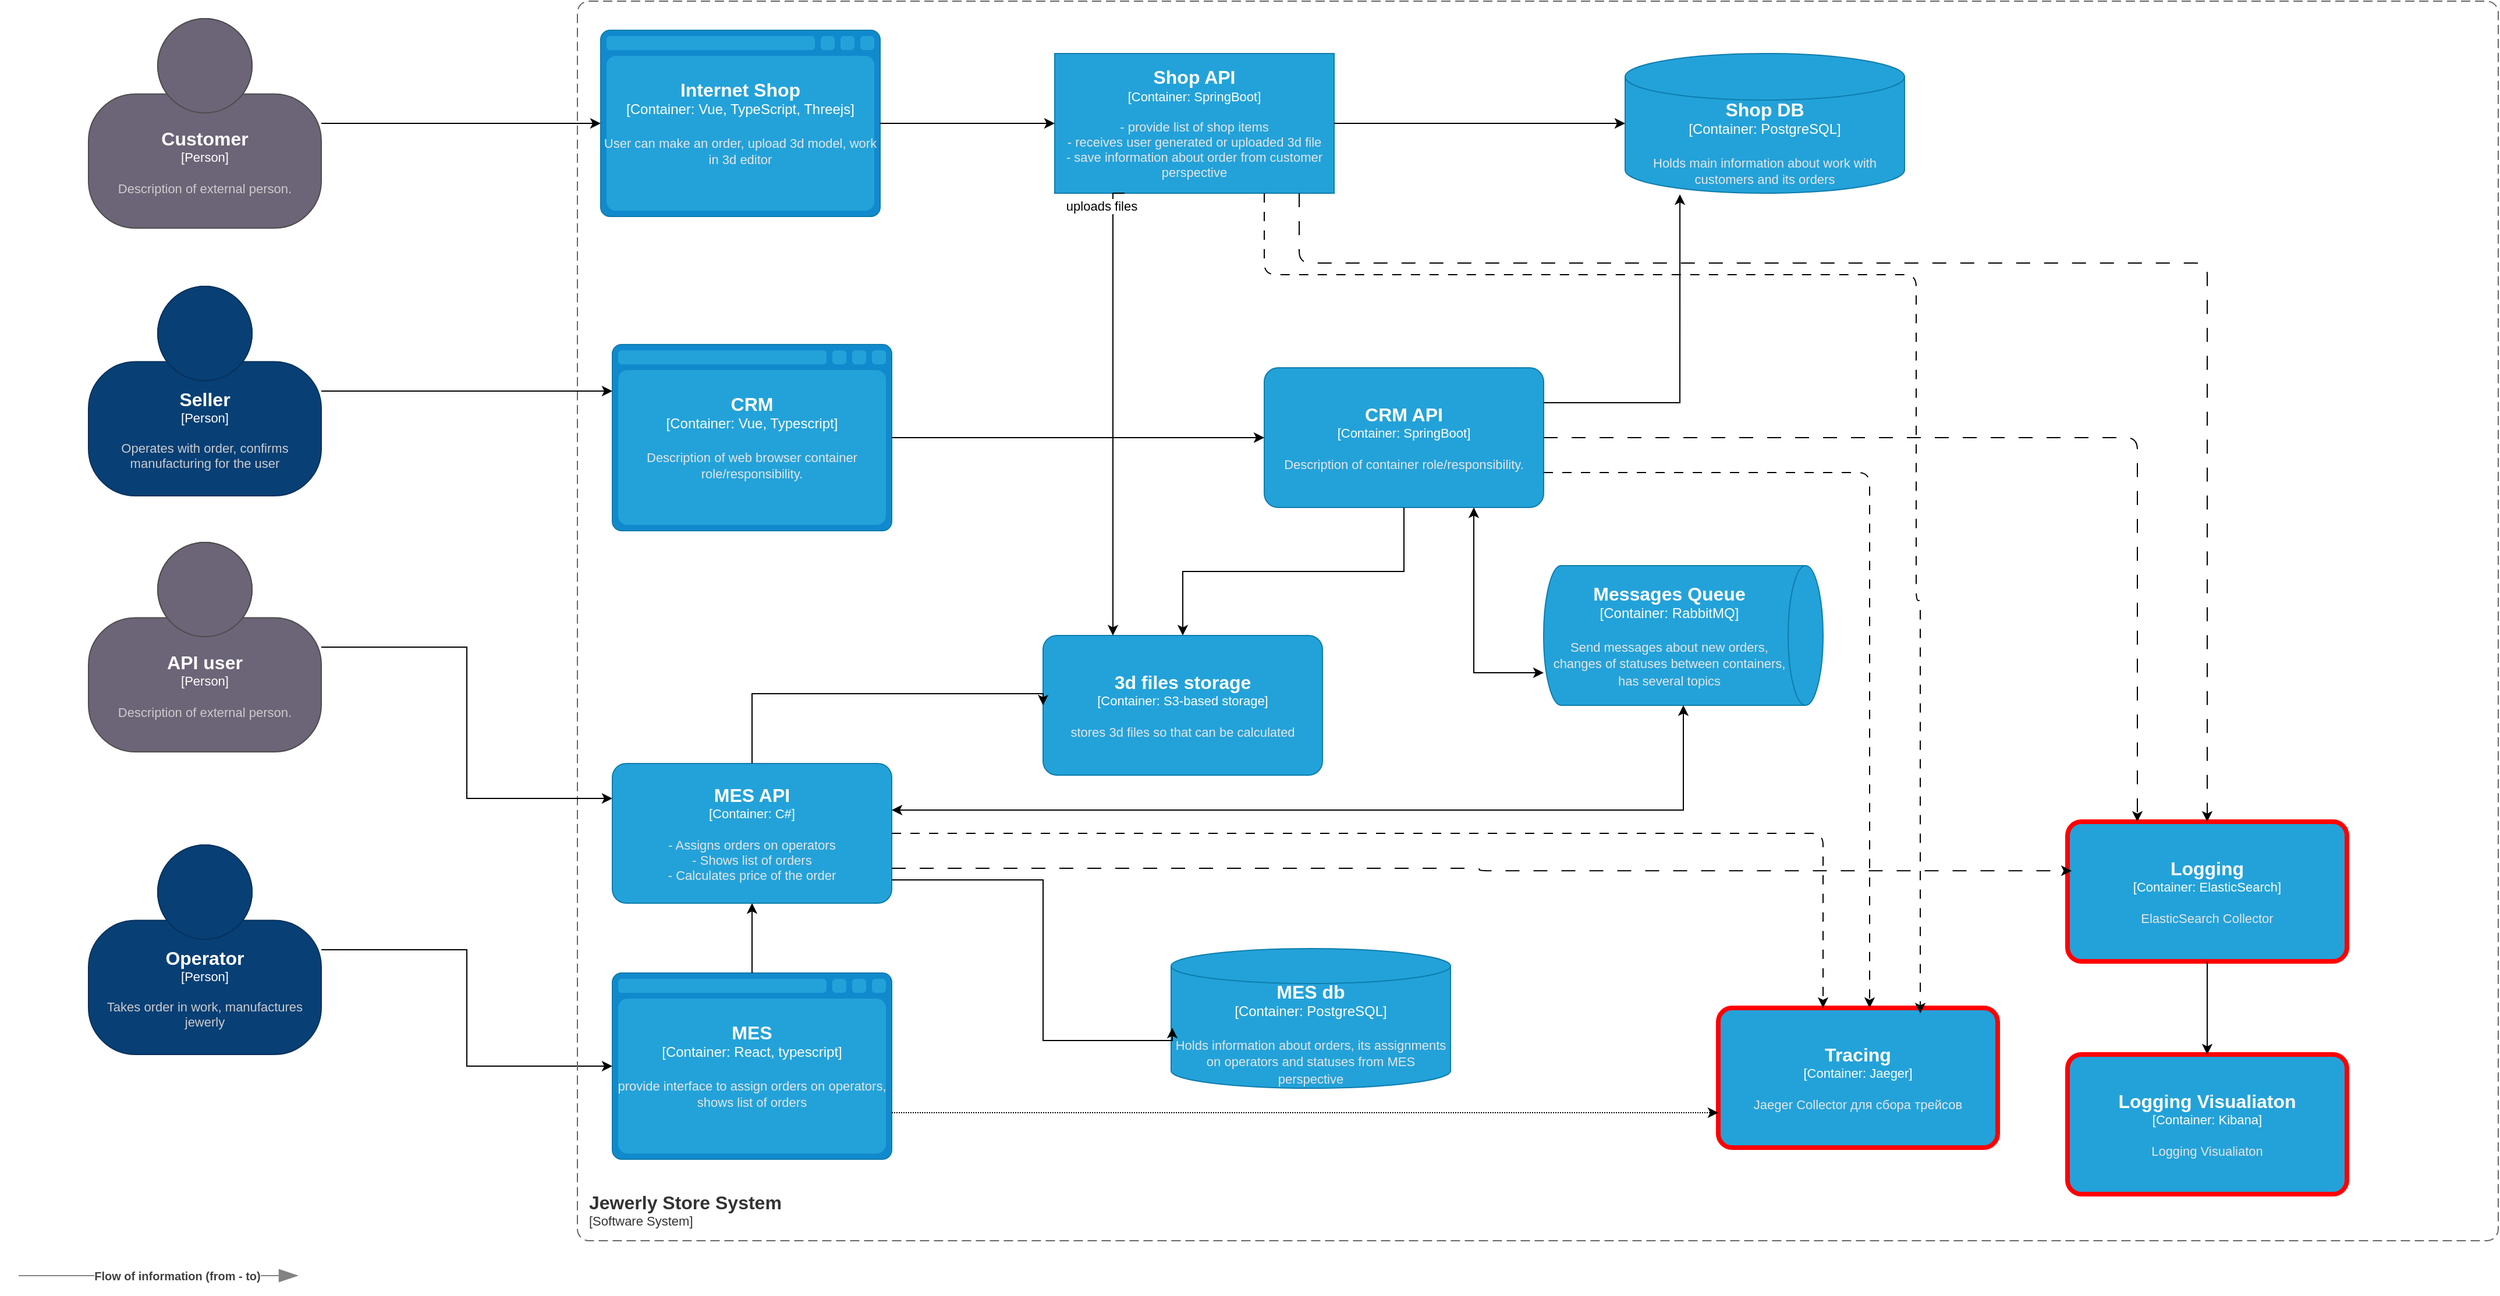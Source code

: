 <mxfile>
    <diagram name="Page-1" id="q5gKrhV2WKv8pvfnoQvh">
        <mxGraphModel dx="971" dy="833" grid="1" gridSize="10" guides="1" tooltips="1" connect="1" arrows="1" fold="1" page="1" pageScale="1" pageWidth="827" pageHeight="1169" math="0" shadow="0">
            <root>
                <mxCell id="0"/>
                <mxCell id="1" parent="0"/>
                <object placeholders="1" c4Name="MES API" c4Type="Container" c4Technology="C#" c4Description="- Assigns orders on operators&#xa;- Shows list of orders&#xa;- Calculates price of the order" label="&lt;font style=&quot;font-size: 16px&quot;&gt;&lt;b&gt;%c4Name%&lt;/b&gt;&lt;/font&gt;&lt;div&gt;[%c4Type%: %c4Technology%]&lt;/div&gt;&lt;br&gt;&lt;div&gt;&lt;font style=&quot;font-size: 11px&quot;&gt;&lt;font color=&quot;#E6E6E6&quot;&gt;%c4Description%&lt;/font&gt;&lt;/div&gt;" id="6bDfexBDMjg7O7AECw8N-1">
                    <mxCell style="rounded=1;whiteSpace=wrap;html=1;fontSize=11;labelBackgroundColor=none;fillColor=#23A2D9;fontColor=#ffffff;align=center;arcSize=10;strokeColor=#0E7DAD;metaEdit=1;resizable=0;points=[[0.25,0,0],[0.5,0,0],[0.75,0,0],[1,0.25,0],[1,0.5,0],[1,0.75,0],[0.75,1,0],[0.5,1,0],[0.25,1,0],[0,0.75,0],[0,0.5,0],[0,0.25,0]];" parent="1" vertex="1">
                        <mxGeometry x="530" y="890" width="240" height="120" as="geometry"/>
                    </mxCell>
                </object>
                <object placeholders="1" c4Name="Messages Queue" c4Type="Container" c4Technology="RabbitMQ" c4Description="Send messages about new orders, changes of statuses between containers, has several topics" label="&lt;font style=&quot;font-size: 16px&quot;&gt;&lt;b&gt;%c4Name%&lt;/b&gt;&lt;/font&gt;&lt;div&gt;[%c4Type%:&amp;nbsp;%c4Technology%]&lt;/div&gt;&lt;br&gt;&lt;div&gt;&lt;font style=&quot;font-size: 11px&quot;&gt;&lt;font color=&quot;#E6E6E6&quot;&gt;%c4Description%&lt;/font&gt;&lt;/div&gt;" id="6bDfexBDMjg7O7AECw8N-2">
                    <mxCell style="shape=cylinder3;size=15;direction=south;whiteSpace=wrap;html=1;boundedLbl=1;rounded=0;labelBackgroundColor=none;fillColor=#23A2D9;fontSize=12;fontColor=#ffffff;align=center;strokeColor=#0E7DAD;metaEdit=1;points=[[0.5,0,0],[1,0.25,0],[1,0.5,0],[1,0.75,0],[0.5,1,0],[0,0.75,0],[0,0.5,0],[0,0.25,0]];resizable=0;" parent="1" vertex="1">
                        <mxGeometry x="1330" y="720" width="240" height="120" as="geometry"/>
                    </mxCell>
                </object>
                <object placeholders="1" c4Name="Internet Shop" c4Type="Container" c4Technology="Vue, TypeScript, Threejs" c4Description="User can make an order, upload 3d model, work in 3d editor" label="&lt;font style=&quot;font-size: 16px&quot;&gt;&lt;b&gt;%c4Name%&lt;/b&gt;&lt;/font&gt;&lt;div&gt;[%c4Type%:&amp;nbsp;%c4Technology%]&lt;/div&gt;&lt;br&gt;&lt;div&gt;&lt;font style=&quot;font-size: 11px&quot;&gt;&lt;font color=&quot;#E6E6E6&quot;&gt;%c4Description%&lt;/font&gt;&lt;/div&gt;" id="6bDfexBDMjg7O7AECw8N-3">
                    <mxCell style="shape=mxgraph.c4.webBrowserContainer2;whiteSpace=wrap;html=1;boundedLbl=1;rounded=0;labelBackgroundColor=none;strokeColor=#118ACD;fillColor=#23A2D9;strokeColor=#118ACD;strokeColor2=#0E7DAD;fontSize=12;fontColor=#ffffff;align=center;metaEdit=1;points=[[0.5,0,0],[1,0.25,0],[1,0.5,0],[1,0.75,0],[0.5,1,0],[0,0.75,0],[0,0.5,0],[0,0.25,0]];resizable=0;" parent="1" vertex="1">
                        <mxGeometry x="520" y="260" width="240" height="160" as="geometry"/>
                    </mxCell>
                </object>
                <object placeholders="1" c4Name="MES" c4Type="Container" c4Technology="React, typescript" c4Description="provide interface to assign orders on operators, shows list of orders" label="&lt;font style=&quot;font-size: 16px&quot;&gt;&lt;b&gt;%c4Name%&lt;/b&gt;&lt;/font&gt;&lt;div&gt;[%c4Type%:&amp;nbsp;%c4Technology%]&lt;/div&gt;&lt;br&gt;&lt;div&gt;&lt;font style=&quot;font-size: 11px&quot;&gt;&lt;font color=&quot;#E6E6E6&quot;&gt;%c4Description%&lt;/font&gt;&lt;/div&gt;" id="6bDfexBDMjg7O7AECw8N-4">
                    <mxCell style="shape=mxgraph.c4.webBrowserContainer2;whiteSpace=wrap;html=1;boundedLbl=1;rounded=0;labelBackgroundColor=none;strokeColor=#118ACD;fillColor=#23A2D9;strokeColor=#118ACD;strokeColor2=#0E7DAD;fontSize=12;fontColor=#ffffff;align=center;metaEdit=1;points=[[0.5,0,0],[1,0.25,0],[1,0.5,0],[1,0.75,0],[0.5,1,0],[0,0.75,0],[0,0.5,0],[0,0.25,0]];resizable=0;" parent="1" vertex="1">
                        <mxGeometry x="530" y="1070" width="240" height="160" as="geometry"/>
                    </mxCell>
                </object>
                <mxCell id="6bDfexBDMjg7O7AECw8N-20" style="edgeStyle=orthogonalEdgeStyle;rounded=0;orthogonalLoop=1;jettySize=auto;html=1;" parent="1" source="6bDfexBDMjg7O7AECw8N-5" target="6bDfexBDMjg7O7AECw8N-4" edge="1">
                    <mxGeometry relative="1" as="geometry"/>
                </mxCell>
                <object placeholders="1" c4Name="Operator" c4Type="Person" c4Description="Takes order in work, manufactures jewerly " label="&lt;font style=&quot;font-size: 16px&quot;&gt;&lt;b&gt;%c4Name%&lt;/b&gt;&lt;/font&gt;&lt;div&gt;[%c4Type%]&lt;/div&gt;&lt;br&gt;&lt;div&gt;&lt;font style=&quot;font-size: 11px&quot;&gt;&lt;font color=&quot;#cccccc&quot;&gt;%c4Description%&lt;/font&gt;&lt;/div&gt;" id="6bDfexBDMjg7O7AECw8N-5">
                    <mxCell style="html=1;fontSize=11;dashed=0;whiteSpace=wrap;fillColor=#083F75;strokeColor=#06315C;fontColor=#ffffff;shape=mxgraph.c4.person2;align=center;metaEdit=1;points=[[0.5,0,0],[1,0.5,0],[1,0.75,0],[0.75,1,0],[0.5,1,0],[0.25,1,0],[0,0.75,0],[0,0.5,0]];resizable=0;" parent="1" vertex="1">
                        <mxGeometry x="80" y="960" width="200" height="180" as="geometry"/>
                    </mxCell>
                </object>
                <object placeholders="1" c4Name="Customer" c4Type="Person" c4Description="Description of external person." label="&lt;font style=&quot;font-size: 16px&quot;&gt;&lt;b&gt;%c4Name%&lt;/b&gt;&lt;/font&gt;&lt;div&gt;[%c4Type%]&lt;/div&gt;&lt;br&gt;&lt;div&gt;&lt;font style=&quot;font-size: 11px&quot;&gt;&lt;font color=&quot;#cccccc&quot;&gt;%c4Description%&lt;/font&gt;&lt;/div&gt;" id="6bDfexBDMjg7O7AECw8N-6">
                    <mxCell style="html=1;fontSize=11;dashed=0;whiteSpace=wrap;fillColor=#6C6477;strokeColor=#4D4D4D;fontColor=#ffffff;shape=mxgraph.c4.person2;align=center;metaEdit=1;points=[[0.5,0,0],[1,0.5,0],[1,0.75,0],[0.75,1,0],[0.5,1,0],[0.25,1,0],[0,0.75,0],[0,0.5,0]];resizable=0;" parent="1" vertex="1">
                        <mxGeometry x="80" y="250" width="200" height="180" as="geometry"/>
                    </mxCell>
                </object>
                <object placeholders="1" c4Name="API user" c4Type="Person" c4Description="Description of external person." label="&lt;font style=&quot;font-size: 16px&quot;&gt;&lt;b&gt;%c4Name%&lt;/b&gt;&lt;/font&gt;&lt;div&gt;[%c4Type%]&lt;/div&gt;&lt;br&gt;&lt;div&gt;&lt;font style=&quot;font-size: 11px&quot;&gt;&lt;font color=&quot;#cccccc&quot;&gt;%c4Description%&lt;/font&gt;&lt;/div&gt;" id="6bDfexBDMjg7O7AECw8N-7">
                    <mxCell style="html=1;fontSize=11;dashed=0;whiteSpace=wrap;fillColor=#6C6477;strokeColor=#4D4D4D;fontColor=#ffffff;shape=mxgraph.c4.person2;align=center;metaEdit=1;points=[[0.5,0,0],[1,0.5,0],[1,0.75,0],[0.75,1,0],[0.5,1,0],[0.25,1,0],[0,0.75,0],[0,0.5,0]];resizable=0;" parent="1" vertex="1">
                        <mxGeometry x="80" y="700" width="200" height="180" as="geometry"/>
                    </mxCell>
                </object>
                <object placeholders="1" c4Name="Shop API" c4Type="Container" c4Technology="SpringBoot" c4Description="- provide list of shop items&#xa;- receives user generated or uploaded 3d file&#xa;- save information about order from customer perspective&#xa;" label="&lt;font style=&quot;font-size: 16px&quot;&gt;&lt;b&gt;%c4Name%&lt;/b&gt;&lt;/font&gt;&lt;div&gt;[%c4Type%: %c4Technology%]&lt;/div&gt;&lt;br&gt;&lt;div&gt;&lt;font style=&quot;font-size: 11px&quot;&gt;&lt;font color=&quot;#E6E6E6&quot;&gt;%c4Description%&lt;/font&gt;&lt;/div&gt;" id="6bDfexBDMjg7O7AECw8N-8">
                    <mxCell style="rounded=1;whiteSpace=wrap;html=1;fontSize=11;labelBackgroundColor=none;fillColor=#23A2D9;fontColor=#ffffff;align=center;arcSize=0;strokeColor=#0E7DAD;metaEdit=1;resizable=0;points=[[0.25,0,0],[0.5,0,0],[0.75,0,0],[1,0.25,0],[1,0.5,0],[1,0.75,0],[0.75,1,0],[0.5,1,0],[0.25,1,0],[0,0.75,0],[0,0.5,0],[0,0.25,0]];" parent="1" vertex="1">
                        <mxGeometry x="910" y="280" width="240" height="120" as="geometry"/>
                    </mxCell>
                </object>
                <object placeholders="1" c4Name="CRM" c4Type="Container" c4Technology="Vue, Typescript" c4Description="Description of web browser container role/responsibility." label="&lt;font style=&quot;font-size: 16px&quot;&gt;&lt;b&gt;%c4Name%&lt;/b&gt;&lt;/font&gt;&lt;div&gt;[%c4Type%:&amp;nbsp;%c4Technology%]&lt;/div&gt;&lt;br&gt;&lt;div&gt;&lt;font style=&quot;font-size: 11px&quot;&gt;&lt;font color=&quot;#E6E6E6&quot;&gt;%c4Description%&lt;/font&gt;&lt;/div&gt;" id="6bDfexBDMjg7O7AECw8N-9">
                    <mxCell style="shape=mxgraph.c4.webBrowserContainer2;whiteSpace=wrap;html=1;boundedLbl=1;rounded=0;labelBackgroundColor=none;strokeColor=#118ACD;fillColor=#23A2D9;strokeColor=#118ACD;strokeColor2=#0E7DAD;fontSize=12;fontColor=#ffffff;align=center;metaEdit=1;points=[[0.5,0,0],[1,0.25,0],[1,0.5,0],[1,0.75,0],[0.5,1,0],[0,0.75,0],[0,0.5,0],[0,0.25,0]];resizable=0;" parent="1" vertex="1">
                        <mxGeometry x="530" y="530" width="240" height="160" as="geometry"/>
                    </mxCell>
                </object>
                <object placeholders="1" c4Name="CRM API" c4Type="Container" c4Technology="SpringBoot" c4Description="Description of container role/responsibility." label="&lt;font style=&quot;font-size: 16px&quot;&gt;&lt;b&gt;%c4Name%&lt;/b&gt;&lt;/font&gt;&lt;div&gt;[%c4Type%: %c4Technology%]&lt;/div&gt;&lt;br&gt;&lt;div&gt;&lt;font style=&quot;font-size: 11px&quot;&gt;&lt;font color=&quot;#E6E6E6&quot;&gt;%c4Description%&lt;/font&gt;&lt;/div&gt;" id="6bDfexBDMjg7O7AECw8N-10">
                    <mxCell style="rounded=1;whiteSpace=wrap;html=1;fontSize=11;labelBackgroundColor=none;fillColor=#23A2D9;fontColor=#ffffff;align=center;arcSize=10;strokeColor=#0E7DAD;metaEdit=1;resizable=0;points=[[0.25,0,0],[0.5,0,0],[0.75,0,0],[1,0.25,0],[1,0.5,0],[1,0.75,0],[0.75,1,0],[0.5,1,0],[0.25,1,0],[0,0.75,0],[0,0.5,0],[0,0.25,0]];" parent="1" vertex="1">
                        <mxGeometry x="1090" y="550" width="240" height="120" as="geometry"/>
                    </mxCell>
                </object>
                <object placeholders="1" c4Name="Shop DB" c4Type="Container" c4Technology="PostgreSQL" c4Description="Holds main information about work with customers and its orders&#xa;" label="&lt;font style=&quot;font-size: 16px&quot;&gt;&lt;b&gt;%c4Name%&lt;/b&gt;&lt;/font&gt;&lt;div&gt;[%c4Type%:&amp;nbsp;%c4Technology%]&lt;/div&gt;&lt;br&gt;&lt;div&gt;&lt;font style=&quot;font-size: 11px&quot;&gt;&lt;font color=&quot;#E6E6E6&quot;&gt;%c4Description%&lt;/font&gt;&lt;/div&gt;" id="6bDfexBDMjg7O7AECw8N-11">
                    <mxCell style="shape=cylinder3;size=20;whiteSpace=wrap;html=1;boundedLbl=1;rounded=0;labelBackgroundColor=none;fillColor=#23A2D9;fontSize=12;fontColor=#ffffff;align=center;strokeColor=#0E7DAD;metaEdit=1;points=[[0.5,0,0],[1,0.25,0],[1,0.5,0],[1,0.75,0],[0.5,1,0],[0,0.75,0],[0,0.5,0],[0,0.25,0]];resizable=0;" parent="1" vertex="1">
                        <mxGeometry x="1400" y="280" width="240" height="120" as="geometry"/>
                    </mxCell>
                </object>
                <mxCell id="6bDfexBDMjg7O7AECw8N-12" style="edgeStyle=orthogonalEdgeStyle;rounded=0;orthogonalLoop=1;jettySize=auto;html=1;entryX=0.196;entryY=1.008;entryDx=0;entryDy=0;entryPerimeter=0;" parent="1" source="6bDfexBDMjg7O7AECw8N-10" target="6bDfexBDMjg7O7AECw8N-11" edge="1">
                    <mxGeometry relative="1" as="geometry">
                        <Array as="points">
                            <mxPoint x="1447" y="580"/>
                        </Array>
                    </mxGeometry>
                </mxCell>
                <mxCell id="6bDfexBDMjg7O7AECw8N-13" style="edgeStyle=orthogonalEdgeStyle;rounded=0;orthogonalLoop=1;jettySize=auto;html=1;entryX=0;entryY=0.5;entryDx=0;entryDy=0;entryPerimeter=0;" parent="1" source="6bDfexBDMjg7O7AECw8N-8" target="6bDfexBDMjg7O7AECw8N-11" edge="1">
                    <mxGeometry relative="1" as="geometry"/>
                </mxCell>
                <mxCell id="6bDfexBDMjg7O7AECw8N-14" style="edgeStyle=orthogonalEdgeStyle;rounded=0;orthogonalLoop=1;jettySize=auto;html=1;entryX=0;entryY=0.5;entryDx=0;entryDy=0;entryPerimeter=0;" parent="1" source="6bDfexBDMjg7O7AECw8N-3" target="6bDfexBDMjg7O7AECw8N-8" edge="1">
                    <mxGeometry relative="1" as="geometry"/>
                </mxCell>
                <mxCell id="6bDfexBDMjg7O7AECw8N-16" style="edgeStyle=orthogonalEdgeStyle;rounded=0;orthogonalLoop=1;jettySize=auto;html=1;entryX=0.767;entryY=1;entryDx=0;entryDy=0;entryPerimeter=0;exitX=0.75;exitY=1;exitDx=0;exitDy=0;exitPerimeter=0;startArrow=classic;startFill=1;" parent="1" source="6bDfexBDMjg7O7AECw8N-10" target="6bDfexBDMjg7O7AECw8N-2" edge="1">
                    <mxGeometry relative="1" as="geometry"/>
                </mxCell>
                <mxCell id="6bDfexBDMjg7O7AECw8N-17" style="edgeStyle=orthogonalEdgeStyle;rounded=0;orthogonalLoop=1;jettySize=auto;html=1;entryX=1;entryY=0.5;entryDx=0;entryDy=0;entryPerimeter=0;startArrow=classic;startFill=1;" parent="1" source="6bDfexBDMjg7O7AECw8N-1" target="6bDfexBDMjg7O7AECw8N-2" edge="1">
                    <mxGeometry relative="1" as="geometry">
                        <Array as="points">
                            <mxPoint x="1450" y="930"/>
                        </Array>
                    </mxGeometry>
                </mxCell>
                <mxCell id="6bDfexBDMjg7O7AECw8N-18" style="edgeStyle=orthogonalEdgeStyle;rounded=0;orthogonalLoop=1;jettySize=auto;html=1;entryX=0.5;entryY=1;entryDx=0;entryDy=0;entryPerimeter=0;" parent="1" source="6bDfexBDMjg7O7AECw8N-4" target="6bDfexBDMjg7O7AECw8N-1" edge="1">
                    <mxGeometry relative="1" as="geometry"/>
                </mxCell>
                <object placeholders="1" c4Name="Jewerly Store System" c4Type="SystemScopeBoundary" c4Application="Software System" label="&lt;font style=&quot;font-size: 16px&quot;&gt;&lt;b&gt;&lt;div style=&quot;text-align: left&quot;&gt;%c4Name%&lt;/div&gt;&lt;/b&gt;&lt;/font&gt;&lt;div style=&quot;text-align: left&quot;&gt;[%c4Application%]&lt;/div&gt;" id="6bDfexBDMjg7O7AECw8N-19">
                    <mxCell style="rounded=1;fontSize=11;whiteSpace=wrap;html=1;dashed=1;arcSize=20;fillColor=none;strokeColor=#666666;fontColor=#333333;labelBackgroundColor=none;align=left;verticalAlign=bottom;labelBorderColor=none;spacingTop=0;spacing=10;dashPattern=8 4;metaEdit=1;rotatable=0;perimeter=rectanglePerimeter;noLabel=0;labelPadding=0;allowArrows=0;connectable=0;expand=0;recursiveResize=0;editable=1;pointerEvents=0;absoluteArcSize=1;points=[[0.25,0,0],[0.5,0,0],[0.75,0,0],[1,0.25,0],[1,0.5,0],[1,0.75,0],[0.75,1,0],[0.5,1,0],[0.25,1,0],[0,0.75,0],[0,0.5,0],[0,0.25,0]];" parent="1" vertex="1">
                        <mxGeometry x="500" y="235" width="1650" height="1065" as="geometry"/>
                    </mxCell>
                </object>
                <mxCell id="6bDfexBDMjg7O7AECw8N-21" style="edgeStyle=orthogonalEdgeStyle;rounded=0;orthogonalLoop=1;jettySize=auto;html=1;entryX=0;entryY=0.25;entryDx=0;entryDy=0;entryPerimeter=0;" parent="1" source="6bDfexBDMjg7O7AECw8N-7" target="6bDfexBDMjg7O7AECw8N-1" edge="1">
                    <mxGeometry relative="1" as="geometry"/>
                </mxCell>
                <mxCell id="6bDfexBDMjg7O7AECw8N-22" style="edgeStyle=orthogonalEdgeStyle;rounded=0;orthogonalLoop=1;jettySize=auto;html=1;entryX=0;entryY=0.5;entryDx=0;entryDy=0;entryPerimeter=0;" parent="1" source="6bDfexBDMjg7O7AECw8N-9" target="6bDfexBDMjg7O7AECw8N-10" edge="1">
                    <mxGeometry relative="1" as="geometry"/>
                </mxCell>
                <mxCell id="6bDfexBDMjg7O7AECw8N-23" style="edgeStyle=orthogonalEdgeStyle;rounded=0;orthogonalLoop=1;jettySize=auto;html=1;entryX=0;entryY=0.5;entryDx=0;entryDy=0;entryPerimeter=0;" parent="1" source="6bDfexBDMjg7O7AECw8N-6" target="6bDfexBDMjg7O7AECw8N-3" edge="1">
                    <mxGeometry relative="1" as="geometry"/>
                </mxCell>
                <mxCell id="6bDfexBDMjg7O7AECw8N-29" value="" style="edgeStyle=orthogonalEdgeStyle;rounded=0;orthogonalLoop=1;jettySize=auto;html=1;startArrow=classic;startFill=1;endArrow=none;endFill=0;" parent="1" source="6bDfexBDMjg7O7AECw8N-25" target="6bDfexBDMjg7O7AECw8N-10" edge="1">
                    <mxGeometry relative="1" as="geometry"/>
                </mxCell>
                <object placeholders="1" c4Name="3d files storage" c4Type="Container" c4Technology="S3-based storage" c4Description="stores 3d files so that can be calculated" label="&lt;font style=&quot;font-size: 16px&quot;&gt;&lt;b&gt;%c4Name%&lt;/b&gt;&lt;/font&gt;&lt;div&gt;[%c4Type%: %c4Technology%]&lt;/div&gt;&lt;br&gt;&lt;div&gt;&lt;font style=&quot;font-size: 11px&quot;&gt;&lt;font color=&quot;#E6E6E6&quot;&gt;%c4Description%&lt;/font&gt;&lt;/div&gt;" id="6bDfexBDMjg7O7AECw8N-25">
                    <mxCell style="rounded=1;whiteSpace=wrap;html=1;fontSize=11;labelBackgroundColor=none;fillColor=#23A2D9;fontColor=#ffffff;align=center;arcSize=10;strokeColor=#0E7DAD;metaEdit=1;resizable=0;points=[[0.25,0,0],[0.5,0,0],[0.75,0,0],[1,0.25,0],[1,0.5,0],[1,0.75,0],[0.75,1,0],[0.5,1,0],[0.25,1,0],[0,0.75,0],[0,0.5,0],[0,0.25,0]];" parent="1" vertex="1">
                        <mxGeometry x="900" y="780" width="240" height="120" as="geometry"/>
                    </mxCell>
                </object>
                <mxCell id="6bDfexBDMjg7O7AECw8N-26" style="edgeStyle=orthogonalEdgeStyle;rounded=0;orthogonalLoop=1;jettySize=auto;html=1;entryX=0;entryY=0.5;entryDx=0;entryDy=0;entryPerimeter=0;" parent="1" source="6bDfexBDMjg7O7AECw8N-1" target="6bDfexBDMjg7O7AECw8N-25" edge="1">
                    <mxGeometry relative="1" as="geometry">
                        <Array as="points">
                            <mxPoint x="650" y="830"/>
                        </Array>
                    </mxGeometry>
                </mxCell>
                <mxCell id="6bDfexBDMjg7O7AECw8N-27" style="edgeStyle=orthogonalEdgeStyle;rounded=0;orthogonalLoop=1;jettySize=auto;html=1;entryX=0.25;entryY=0;entryDx=0;entryDy=0;entryPerimeter=0;exitX=0.25;exitY=1;exitDx=0;exitDy=0;exitPerimeter=0;" parent="1" source="6bDfexBDMjg7O7AECw8N-8" target="6bDfexBDMjg7O7AECw8N-25" edge="1">
                    <mxGeometry relative="1" as="geometry">
                        <mxPoint x="970" y="430" as="sourcePoint"/>
                        <mxPoint x="1170.08" y="790.96" as="targetPoint"/>
                        <Array as="points">
                            <mxPoint x="960" y="400"/>
                        </Array>
                    </mxGeometry>
                </mxCell>
                <mxCell id="6bDfexBDMjg7O7AECw8N-28" value="uploads files" style="edgeLabel;html=1;align=center;verticalAlign=middle;resizable=0;points=[];" parent="6bDfexBDMjg7O7AECw8N-27" vertex="1" connectable="0">
                    <mxGeometry x="-0.371" y="-2" relative="1" as="geometry">
                        <mxPoint x="-8" y="-102" as="offset"/>
                    </mxGeometry>
                </mxCell>
                <object placeholders="1" c4Name="Seller" c4Type="Person" c4Description="Operates with order, confirms manufacturing for the user" label="&lt;font style=&quot;font-size: 16px&quot;&gt;&lt;b&gt;%c4Name%&lt;/b&gt;&lt;/font&gt;&lt;div&gt;[%c4Type%]&lt;/div&gt;&lt;br&gt;&lt;div&gt;&lt;font style=&quot;font-size: 11px&quot;&gt;&lt;font color=&quot;#cccccc&quot;&gt;%c4Description%&lt;/font&gt;&lt;/div&gt;" id="6bDfexBDMjg7O7AECw8N-30">
                    <mxCell style="html=1;fontSize=11;dashed=0;whiteSpace=wrap;fillColor=#083F75;strokeColor=#06315C;fontColor=#ffffff;shape=mxgraph.c4.person2;align=center;metaEdit=1;points=[[0.5,0,0],[1,0.5,0],[1,0.75,0],[0.75,1,0],[0.5,1,0],[0.25,1,0],[0,0.75,0],[0,0.5,0]];resizable=0;" parent="1" vertex="1">
                        <mxGeometry x="80" y="480" width="200" height="180" as="geometry"/>
                    </mxCell>
                </object>
                <mxCell id="6bDfexBDMjg7O7AECw8N-31" style="edgeStyle=orthogonalEdgeStyle;rounded=0;orthogonalLoop=1;jettySize=auto;html=1;entryX=0;entryY=0.25;entryDx=0;entryDy=0;entryPerimeter=0;" parent="1" source="6bDfexBDMjg7O7AECw8N-30" target="6bDfexBDMjg7O7AECw8N-9" edge="1">
                    <mxGeometry relative="1" as="geometry"/>
                </mxCell>
                <object placeholders="1" c4Name="MES db" c4Type="Container" c4Technology="PostgreSQL" c4Description="Holds information about orders, its assignments on operators and statuses from MES perspective" label="&lt;font style=&quot;font-size: 16px&quot;&gt;&lt;b&gt;%c4Name%&lt;/b&gt;&lt;/font&gt;&lt;div&gt;[%c4Type%:&amp;nbsp;%c4Technology%]&lt;/div&gt;&lt;br&gt;&lt;div&gt;&lt;font style=&quot;font-size: 11px&quot;&gt;&lt;font color=&quot;#E6E6E6&quot;&gt;%c4Description%&lt;/font&gt;&lt;/div&gt;" id="6bDfexBDMjg7O7AECw8N-32">
                    <mxCell style="shape=cylinder3;size=15;whiteSpace=wrap;html=1;boundedLbl=1;rounded=0;labelBackgroundColor=none;fillColor=#23A2D9;fontSize=12;fontColor=#ffffff;align=center;strokeColor=#0E7DAD;metaEdit=1;points=[[0.5,0,0],[1,0.25,0],[1,0.5,0],[1,0.75,0],[0.5,1,0],[0,0.75,0],[0,0.5,0],[0,0.25,0]];resizable=0;" parent="1" vertex="1">
                        <mxGeometry x="1010" y="1049" width="240" height="120" as="geometry"/>
                    </mxCell>
                </object>
                <mxCell id="6bDfexBDMjg7O7AECw8N-33" style="edgeStyle=orthogonalEdgeStyle;rounded=0;orthogonalLoop=1;jettySize=auto;html=1;entryX=0.004;entryY=0.567;entryDx=0;entryDy=0;entryPerimeter=0;" parent="1" source="6bDfexBDMjg7O7AECw8N-1" target="6bDfexBDMjg7O7AECw8N-32" edge="1">
                    <mxGeometry relative="1" as="geometry">
                        <mxPoint x="1380" y="1130" as="targetPoint"/>
                        <Array as="points">
                            <mxPoint x="900" y="990"/>
                            <mxPoint x="900" y="1128"/>
                        </Array>
                    </mxGeometry>
                </mxCell>
                <object placeholders="1" c4Type="Relationship" c4Description="Flow of information (from - to) " label="&lt;div style=&quot;text-align: left&quot;&gt;&lt;div style=&quot;text-align: center&quot;&gt;&lt;b&gt;%c4Description%&lt;/b&gt;&lt;/div&gt;" id="6bDfexBDMjg7O7AECw8N-34">
                    <mxCell style="endArrow=blockThin;html=1;fontSize=10;fontColor=#404040;strokeWidth=1;endFill=1;strokeColor=#828282;elbow=vertical;metaEdit=1;endSize=14;startSize=14;jumpStyle=arc;jumpSize=16;rounded=0;edgeStyle=orthogonalEdgeStyle;" parent="1" edge="1">
                        <mxGeometry x="0.133" width="240" relative="1" as="geometry">
                            <mxPoint x="20" y="1330" as="sourcePoint"/>
                            <mxPoint x="260" y="1330" as="targetPoint"/>
                            <mxPoint as="offset"/>
                        </mxGeometry>
                    </mxCell>
                </object>
                <object c4Name="Tracing" c4Type="Container" c4Technology="Jaeger" label="&lt;font style=&quot;font-size: 16px&quot;&gt;&lt;b&gt;%c4Name%&lt;/b&gt;&lt;/font&gt;&lt;div&gt;[%c4Type%: %c4Technology%]&lt;/div&gt;&lt;br&gt;&lt;div&gt;&lt;font style=&quot;font-size: 11px&quot;&gt;&lt;font color=&quot;#E6E6E6&quot;&gt;%c4Description%&lt;/font&gt;&lt;/div&gt;" placeholders="1" c4Description="Jaeger Collector для сбора трейсов" id="5">
                    <mxCell style="rounded=1;whiteSpace=wrap;html=1;fontSize=11;labelBackgroundColor=none;fillColor=#23A2D9;fontColor=#ffffff;align=center;arcSize=10;strokeColor=light-dark(#FF0000,#45A4CE);metaEdit=1;resizable=0;points=[[0.25,0,0],[0.5,0,0],[0.75,0,0],[1,0.25,0],[1,0.5,0],[1,0.75,0],[0.75,1,0],[0.5,1,0],[0.25,1,0],[0,0.75,0],[0,0.5,0],[0,0.25,0]];strokeWidth=4;" parent="1" vertex="1">
                        <mxGeometry x="1480" y="1100" width="240" height="120" as="geometry"/>
                    </mxCell>
                </object>
                <mxCell id="9" style="edgeStyle=orthogonalEdgeStyle;html=1;exitX=1;exitY=0.5;exitDx=0;exitDy=0;exitPerimeter=0;dashed=1;dashPattern=8 8;" parent="1" source="6bDfexBDMjg7O7AECw8N-1" edge="1">
                    <mxGeometry relative="1" as="geometry">
                        <mxPoint x="1570" y="1100" as="targetPoint"/>
                        <Array as="points">
                            <mxPoint x="1570" y="950"/>
                        </Array>
                    </mxGeometry>
                </mxCell>
                <mxCell id="10" style="edgeStyle=orthogonalEdgeStyle;html=1;exitX=1;exitY=0.75;exitDx=0;exitDy=0;exitPerimeter=0;dashed=1;dashPattern=8 8;" parent="1" source="6bDfexBDMjg7O7AECw8N-10" target="5" edge="1">
                    <mxGeometry relative="1" as="geometry">
                        <Array as="points">
                            <mxPoint x="1610" y="640"/>
                        </Array>
                    </mxGeometry>
                </mxCell>
                <mxCell id="11" style="edgeStyle=orthogonalEdgeStyle;html=1;exitX=0.75;exitY=1;exitDx=0;exitDy=0;exitPerimeter=0;entryX=0.723;entryY=0.039;entryDx=0;entryDy=0;entryPerimeter=0;dashed=1;dashPattern=8 8;" parent="1" source="6bDfexBDMjg7O7AECw8N-8" target="5" edge="1">
                    <mxGeometry relative="1" as="geometry">
                        <Array as="points">
                            <mxPoint x="1090" y="470"/>
                            <mxPoint x="1650" y="470"/>
                            <mxPoint x="1650" y="750"/>
                            <mxPoint x="1654" y="750"/>
                        </Array>
                    </mxGeometry>
                </mxCell>
                <mxCell id="12" style="edgeStyle=none;html=1;exitX=1;exitY=0.75;exitDx=0;exitDy=0;exitPerimeter=0;entryX=0;entryY=0.75;entryDx=0;entryDy=0;entryPerimeter=0;dashed=1;dashPattern=1 1;" parent="1" source="6bDfexBDMjg7O7AECw8N-4" target="5" edge="1">
                    <mxGeometry relative="1" as="geometry"/>
                </mxCell>
                <object c4Name="Logging" c4Type="Container" c4Technology="ElasticSearch" label="&lt;font style=&quot;font-size: 16px&quot;&gt;&lt;b&gt;%c4Name%&lt;/b&gt;&lt;/font&gt;&lt;div&gt;[%c4Type%: %c4Technology%]&lt;/div&gt;&lt;br&gt;&lt;div&gt;&lt;font style=&quot;font-size: 11px&quot;&gt;&lt;font color=&quot;#E6E6E6&quot;&gt;%c4Description%&lt;/font&gt;&lt;/div&gt;" placeholders="1" c4Description="ElasticSearch Collector" id="13">
                    <mxCell style="rounded=1;whiteSpace=wrap;html=1;fontSize=11;labelBackgroundColor=none;fillColor=#23A2D9;fontColor=#ffffff;align=center;arcSize=10;strokeColor=light-dark(#FF0000,#45A4CE);metaEdit=1;resizable=0;points=[[0.25,0,0],[0.5,0,0],[0.75,0,0],[1,0.25,0],[1,0.5,0],[1,0.75,0],[0.75,1,0],[0.5,1,0],[0.25,1,0],[0,0.75,0],[0,0.5,0],[0,0.25,0]];strokeWidth=4;" vertex="1" parent="1">
                        <mxGeometry x="1780" y="940" width="240" height="120" as="geometry"/>
                    </mxCell>
                </object>
                <mxCell id="14" style="edgeStyle=orthogonalEdgeStyle;html=1;dashed=1;dashPattern=12 12;" edge="1" parent="1" source="6bDfexBDMjg7O7AECw8N-8">
                    <mxGeometry relative="1" as="geometry">
                        <mxPoint x="1130" y="400" as="sourcePoint"/>
                        <mxPoint x="1900" y="940" as="targetPoint"/>
                        <Array as="points">
                            <mxPoint x="1120" y="460"/>
                            <mxPoint x="1900" y="460"/>
                            <mxPoint x="1900" y="940"/>
                        </Array>
                    </mxGeometry>
                </mxCell>
                <mxCell id="15" style="edgeStyle=orthogonalEdgeStyle;html=1;exitX=1;exitY=0.5;exitDx=0;exitDy=0;exitPerimeter=0;entryX=0.25;entryY=0;entryDx=0;entryDy=0;entryPerimeter=0;dashed=1;dashPattern=12 12;" edge="1" parent="1" source="6bDfexBDMjg7O7AECw8N-10" target="13">
                    <mxGeometry relative="1" as="geometry"/>
                </mxCell>
                <mxCell id="16" style="edgeStyle=orthogonalEdgeStyle;html=1;exitX=1;exitY=0.75;exitDx=0;exitDy=0;exitPerimeter=0;entryX=0.015;entryY=0.351;entryDx=0;entryDy=0;entryPerimeter=0;dashed=1;dashPattern=12 12;" edge="1" parent="1" source="6bDfexBDMjg7O7AECw8N-1" target="13">
                    <mxGeometry relative="1" as="geometry"/>
                </mxCell>
                <object c4Name="Logging Visualiaton" c4Type="Container" c4Technology="Kibana" label="&lt;font style=&quot;font-size: 16px&quot;&gt;&lt;b&gt;%c4Name%&lt;/b&gt;&lt;/font&gt;&lt;div&gt;[%c4Type%: %c4Technology%]&lt;/div&gt;&lt;br&gt;&lt;div&gt;&lt;font style=&quot;font-size: 11px&quot;&gt;&lt;font color=&quot;#E6E6E6&quot;&gt;%c4Description%&lt;/font&gt;&lt;/div&gt;" placeholders="1" c4Description="Logging Visualiaton" id="17">
                    <mxCell style="rounded=1;whiteSpace=wrap;html=1;fontSize=11;labelBackgroundColor=none;fillColor=#23A2D9;fontColor=#ffffff;align=center;arcSize=10;strokeColor=light-dark(#FF0000,#45A4CE);metaEdit=1;resizable=0;points=[[0.25,0,0],[0.5,0,0],[0.75,0,0],[1,0.25,0],[1,0.5,0],[1,0.75,0],[0.75,1,0],[0.5,1,0],[0.25,1,0],[0,0.75,0],[0,0.5,0],[0,0.25,0]];strokeWidth=4;" vertex="1" parent="1">
                        <mxGeometry x="1780" y="1140" width="240" height="120" as="geometry"/>
                    </mxCell>
                </object>
                <mxCell id="18" style="edgeStyle=none;html=1;exitX=0.5;exitY=1;exitDx=0;exitDy=0;exitPerimeter=0;entryX=0.5;entryY=0;entryDx=0;entryDy=0;entryPerimeter=0;" edge="1" parent="1" source="13" target="17">
                    <mxGeometry relative="1" as="geometry"/>
                </mxCell>
            </root>
        </mxGraphModel>
    </diagram>
</mxfile>